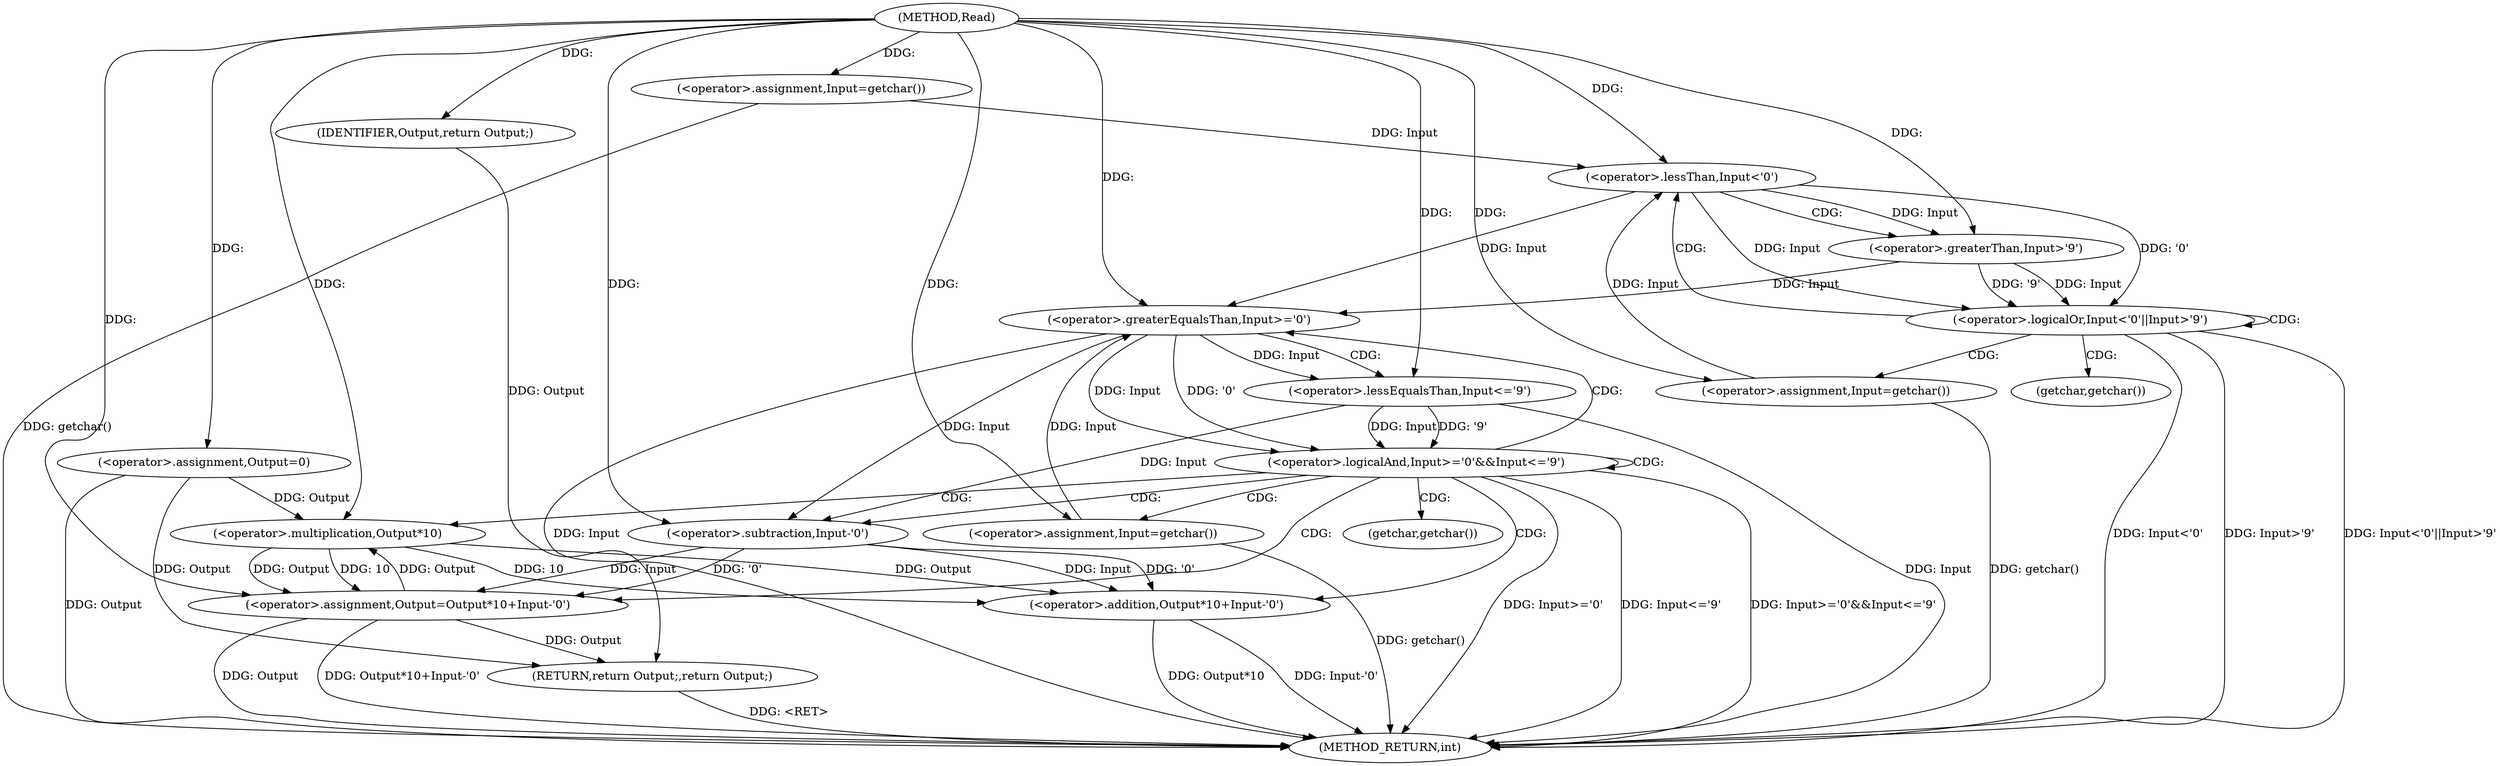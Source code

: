 digraph "Read" {  
"1000106" [label = "(METHOD,Read)" ]
"1000150" [label = "(METHOD_RETURN,int)" ]
"1000109" [label = "(<operator>.assignment,Output=0)" ]
"1000113" [label = "(<operator>.assignment,Input=getchar())" ]
"1000148" [label = "(RETURN,return Output;,return Output;)" ]
"1000117" [label = "(<operator>.logicalOr,Input<'0'||Input>'9')" ]
"1000124" [label = "(<operator>.assignment,Input=getchar())" ]
"1000128" [label = "(<operator>.logicalAnd,Input>='0'&&Input<='9')" ]
"1000149" [label = "(IDENTIFIER,Output,return Output;)" ]
"1000136" [label = "(<operator>.assignment,Output=Output*10+Input-'0')" ]
"1000145" [label = "(<operator>.assignment,Input=getchar())" ]
"1000118" [label = "(<operator>.lessThan,Input<'0')" ]
"1000121" [label = "(<operator>.greaterThan,Input>'9')" ]
"1000129" [label = "(<operator>.greaterEqualsThan,Input>='0')" ]
"1000132" [label = "(<operator>.lessEqualsThan,Input<='9')" ]
"1000138" [label = "(<operator>.addition,Output*10+Input-'0')" ]
"1000139" [label = "(<operator>.multiplication,Output*10)" ]
"1000142" [label = "(<operator>.subtraction,Input-'0')" ]
"1000126" [label = "(getchar,getchar())" ]
"1000147" [label = "(getchar,getchar())" ]
  "1000148" -> "1000150"  [ label = "DDG: <RET>"] 
  "1000109" -> "1000150"  [ label = "DDG: Output"] 
  "1000113" -> "1000150"  [ label = "DDG: getchar()"] 
  "1000117" -> "1000150"  [ label = "DDG: Input<'0'"] 
  "1000117" -> "1000150"  [ label = "DDG: Input>'9'"] 
  "1000117" -> "1000150"  [ label = "DDG: Input<'0'||Input>'9'"] 
  "1000129" -> "1000150"  [ label = "DDG: Input"] 
  "1000128" -> "1000150"  [ label = "DDG: Input>='0'"] 
  "1000132" -> "1000150"  [ label = "DDG: Input"] 
  "1000128" -> "1000150"  [ label = "DDG: Input<='9'"] 
  "1000128" -> "1000150"  [ label = "DDG: Input>='0'&&Input<='9'"] 
  "1000136" -> "1000150"  [ label = "DDG: Output"] 
  "1000138" -> "1000150"  [ label = "DDG: Output*10"] 
  "1000138" -> "1000150"  [ label = "DDG: Input-'0'"] 
  "1000136" -> "1000150"  [ label = "DDG: Output*10+Input-'0'"] 
  "1000145" -> "1000150"  [ label = "DDG: getchar()"] 
  "1000124" -> "1000150"  [ label = "DDG: getchar()"] 
  "1000106" -> "1000109"  [ label = "DDG: "] 
  "1000106" -> "1000113"  [ label = "DDG: "] 
  "1000149" -> "1000148"  [ label = "DDG: Output"] 
  "1000109" -> "1000148"  [ label = "DDG: Output"] 
  "1000136" -> "1000148"  [ label = "DDG: Output"] 
  "1000106" -> "1000124"  [ label = "DDG: "] 
  "1000106" -> "1000149"  [ label = "DDG: "] 
  "1000118" -> "1000117"  [ label = "DDG: '0'"] 
  "1000118" -> "1000117"  [ label = "DDG: Input"] 
  "1000121" -> "1000117"  [ label = "DDG: '9'"] 
  "1000121" -> "1000117"  [ label = "DDG: Input"] 
  "1000129" -> "1000128"  [ label = "DDG: Input"] 
  "1000129" -> "1000128"  [ label = "DDG: '0'"] 
  "1000132" -> "1000128"  [ label = "DDG: Input"] 
  "1000132" -> "1000128"  [ label = "DDG: '9'"] 
  "1000142" -> "1000136"  [ label = "DDG: Input"] 
  "1000142" -> "1000136"  [ label = "DDG: '0'"] 
  "1000139" -> "1000136"  [ label = "DDG: 10"] 
  "1000139" -> "1000136"  [ label = "DDG: Output"] 
  "1000106" -> "1000145"  [ label = "DDG: "] 
  "1000113" -> "1000118"  [ label = "DDG: Input"] 
  "1000124" -> "1000118"  [ label = "DDG: Input"] 
  "1000106" -> "1000118"  [ label = "DDG: "] 
  "1000118" -> "1000121"  [ label = "DDG: Input"] 
  "1000106" -> "1000121"  [ label = "DDG: "] 
  "1000118" -> "1000129"  [ label = "DDG: Input"] 
  "1000121" -> "1000129"  [ label = "DDG: Input"] 
  "1000145" -> "1000129"  [ label = "DDG: Input"] 
  "1000106" -> "1000129"  [ label = "DDG: "] 
  "1000129" -> "1000132"  [ label = "DDG: Input"] 
  "1000106" -> "1000132"  [ label = "DDG: "] 
  "1000106" -> "1000136"  [ label = "DDG: "] 
  "1000139" -> "1000138"  [ label = "DDG: 10"] 
  "1000139" -> "1000138"  [ label = "DDG: Output"] 
  "1000142" -> "1000138"  [ label = "DDG: Input"] 
  "1000142" -> "1000138"  [ label = "DDG: '0'"] 
  "1000109" -> "1000139"  [ label = "DDG: Output"] 
  "1000136" -> "1000139"  [ label = "DDG: Output"] 
  "1000106" -> "1000139"  [ label = "DDG: "] 
  "1000129" -> "1000142"  [ label = "DDG: Input"] 
  "1000132" -> "1000142"  [ label = "DDG: Input"] 
  "1000106" -> "1000142"  [ label = "DDG: "] 
  "1000117" -> "1000117"  [ label = "CDG: "] 
  "1000117" -> "1000126"  [ label = "CDG: "] 
  "1000117" -> "1000124"  [ label = "CDG: "] 
  "1000117" -> "1000118"  [ label = "CDG: "] 
  "1000128" -> "1000142"  [ label = "CDG: "] 
  "1000128" -> "1000128"  [ label = "CDG: "] 
  "1000128" -> "1000129"  [ label = "CDG: "] 
  "1000128" -> "1000147"  [ label = "CDG: "] 
  "1000128" -> "1000145"  [ label = "CDG: "] 
  "1000128" -> "1000139"  [ label = "CDG: "] 
  "1000128" -> "1000136"  [ label = "CDG: "] 
  "1000128" -> "1000138"  [ label = "CDG: "] 
  "1000118" -> "1000121"  [ label = "CDG: "] 
  "1000129" -> "1000132"  [ label = "CDG: "] 
}
